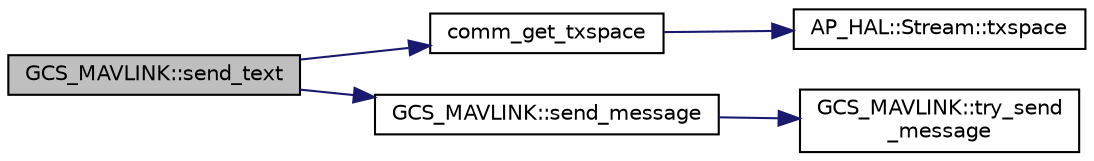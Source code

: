 digraph "GCS_MAVLINK::send_text"
{
 // INTERACTIVE_SVG=YES
  edge [fontname="Helvetica",fontsize="10",labelfontname="Helvetica",labelfontsize="10"];
  node [fontname="Helvetica",fontsize="10",shape=record];
  rankdir="LR";
  Node1 [label="GCS_MAVLINK::send_text",height=0.2,width=0.4,color="black", fillcolor="grey75", style="filled" fontcolor="black"];
  Node1 -> Node2 [color="midnightblue",fontsize="10",style="solid",fontname="Helvetica"];
  Node2 [label="comm_get_txspace",height=0.2,width=0.4,color="black", fillcolor="white", style="filled",URL="$GCS__MAVLink_8cpp.html#a2a0fd455fd37f642e9eb67373a14b7d9"];
  Node2 -> Node3 [color="midnightblue",fontsize="10",style="solid",fontname="Helvetica"];
  Node3 [label="AP_HAL::Stream::txspace",height=0.2,width=0.4,color="black", fillcolor="white", style="filled",URL="$classAP__HAL_1_1Stream.html#a7028834212873394e906bcaf7f4a06b3"];
  Node1 -> Node4 [color="midnightblue",fontsize="10",style="solid",fontname="Helvetica"];
  Node4 [label="GCS_MAVLINK::send_message",height=0.2,width=0.4,color="black", fillcolor="white", style="filled",URL="$classGCS__MAVLINK.html#a4902306dab46ff02b2296f99eb1f1c9c"];
  Node4 -> Node5 [color="midnightblue",fontsize="10",style="solid",fontname="Helvetica"];
  Node5 [label="GCS_MAVLINK::try_send\l_message",height=0.2,width=0.4,color="black", fillcolor="white", style="filled",URL="$classGCS__MAVLINK.html#a30034cdbd89bcfb86392411f9b5935db"];
}
